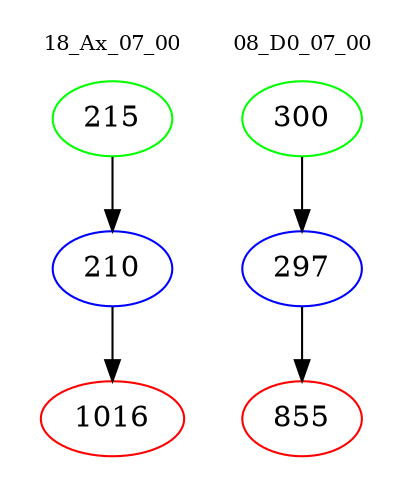 digraph{
subgraph cluster_0 {
color = white
label = "18_Ax_07_00";
fontsize=10;
T0_215 [label="215", color="green"]
T0_215 -> T0_210 [color="black"]
T0_210 [label="210", color="blue"]
T0_210 -> T0_1016 [color="black"]
T0_1016 [label="1016", color="red"]
}
subgraph cluster_1 {
color = white
label = "08_D0_07_00";
fontsize=10;
T1_300 [label="300", color="green"]
T1_300 -> T1_297 [color="black"]
T1_297 [label="297", color="blue"]
T1_297 -> T1_855 [color="black"]
T1_855 [label="855", color="red"]
}
}

